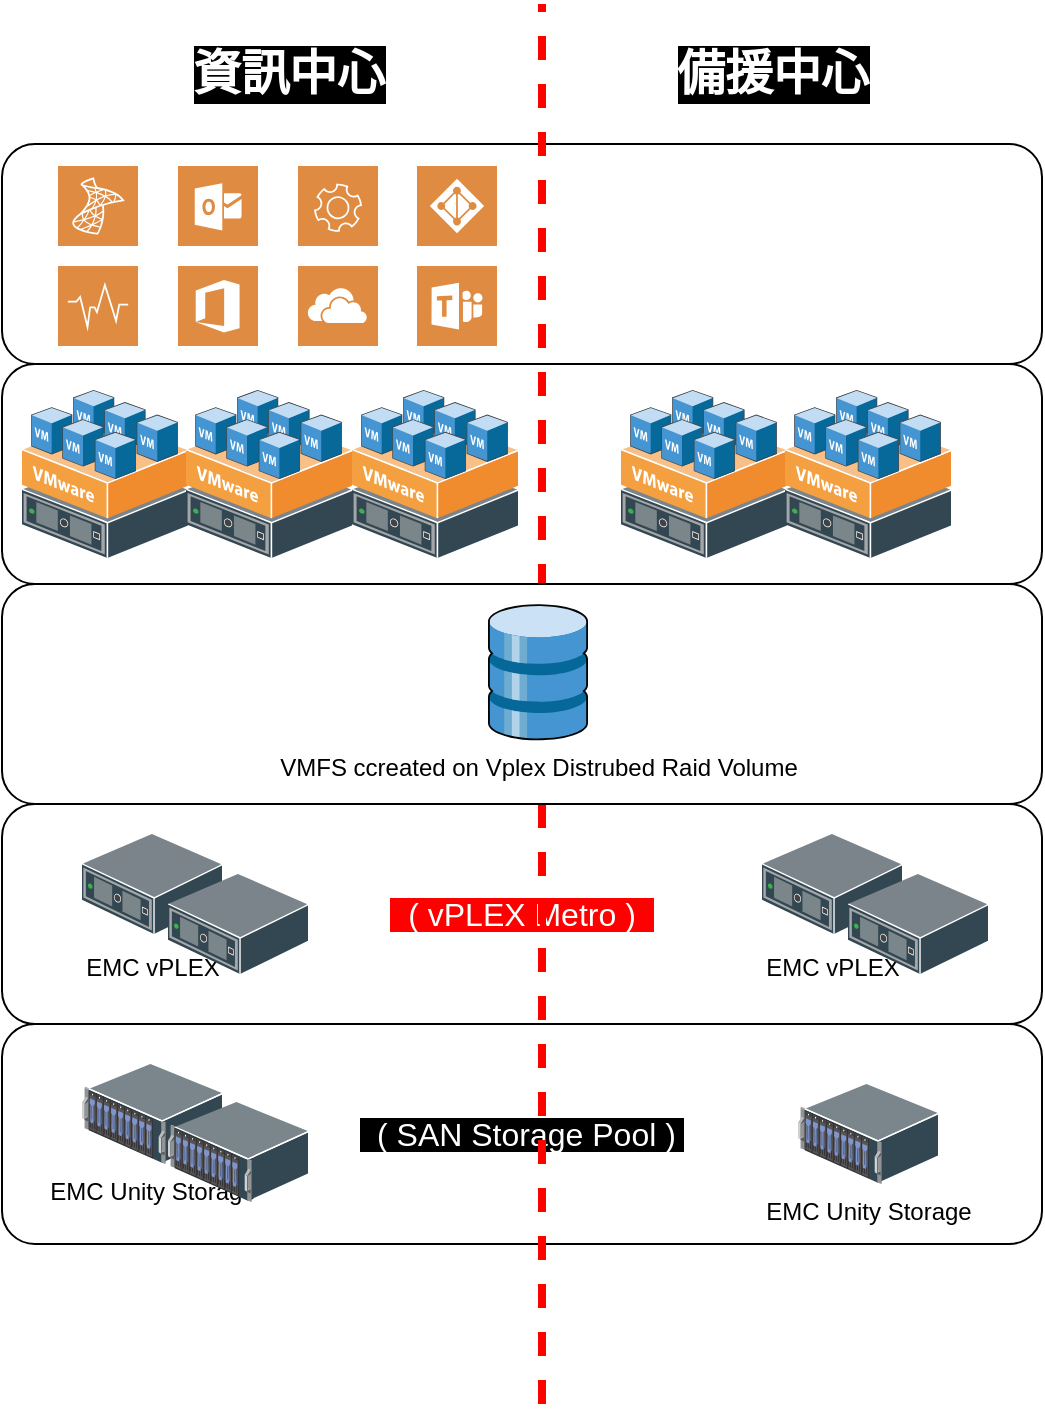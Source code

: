 <mxfile version="15.3.2" type="github">
  <diagram id="q81Tqc-Qohcfp0MkGZEg" name="local-dr-rpo=0">
    <mxGraphModel dx="2942" dy="1122" grid="1" gridSize="10" guides="1" tooltips="1" connect="1" arrows="1" fold="1" page="1" pageScale="1" pageWidth="1169" pageHeight="827" math="0" shadow="0">
      <root>
        <mxCell id="VpI5HfqAKOcKjX_dPZPz-0" />
        <mxCell id="VpI5HfqAKOcKjX_dPZPz-1" parent="VpI5HfqAKOcKjX_dPZPz-0" />
        <mxCell id="HIZQCUx6aUcxExQgt6VD-1" value="&lt;font style=&quot;font-size: 16px&quot; color=&quot;#FFFFFF&quot;&gt;&lt;span style=&quot;background-color: rgb(255 , 0 , 0)&quot;&gt;&amp;nbsp; ( vPLEX Metro )&amp;nbsp;&amp;nbsp; &lt;br&gt;&lt;/span&gt;&lt;/font&gt;" style="rounded=1;whiteSpace=wrap;html=1;" parent="VpI5HfqAKOcKjX_dPZPz-1" vertex="1">
          <mxGeometry x="300" y="460" width="520" height="110" as="geometry" />
        </mxCell>
        <mxCell id="HIZQCUx6aUcxExQgt6VD-0" value="&lt;font style=&quot;font-size: 12px&quot;&gt;EMC vPLEX&lt;/font&gt;" style="shadow=0;dashed=0;html=1;labelPosition=center;verticalLabelPosition=bottom;verticalAlign=top;align=center;outlineConnect=0;shape=mxgraph.veeam.3d.switch;fontSize=15;" parent="VpI5HfqAKOcKjX_dPZPz-1" vertex="1">
          <mxGeometry x="340" y="475" width="70" height="50" as="geometry" />
        </mxCell>
        <mxCell id="HIZQCUx6aUcxExQgt6VD-6" value="&lt;font style=&quot;font-size: 16px&quot;&gt;&lt;span style=&quot;background-color: rgb(0 , 0 , 0)&quot;&gt;&lt;font style=&quot;font-size: 16px&quot; color=&quot;#FFFFFF&quot;&gt;&amp;nbsp; ( SAN Storage Pool )&amp;nbsp; &lt;/font&gt;&lt;/span&gt;&lt;/font&gt;" style="rounded=1;whiteSpace=wrap;html=1;" parent="VpI5HfqAKOcKjX_dPZPz-1" vertex="1">
          <mxGeometry x="300" y="570" width="520" height="110" as="geometry" />
        </mxCell>
        <mxCell id="HIZQCUx6aUcxExQgt6VD-11" value="EMC Unity Storage" style="sketch=0;shadow=0;dashed=0;html=1;labelPosition=center;verticalLabelPosition=bottom;verticalAlign=top;align=center;outlineConnect=0;shape=mxgraph.veeam.3d.physical_storage;" parent="VpI5HfqAKOcKjX_dPZPz-1" vertex="1">
          <mxGeometry x="340" y="590" width="70" height="50" as="geometry" />
        </mxCell>
        <mxCell id="HIZQCUx6aUcxExQgt6VD-12" value="" style="sketch=0;shadow=0;dashed=0;html=1;labelPosition=center;verticalLabelPosition=bottom;verticalAlign=top;align=center;outlineConnect=0;shape=mxgraph.veeam.3d.physical_storage;" parent="VpI5HfqAKOcKjX_dPZPz-1" vertex="1">
          <mxGeometry x="383" y="609" width="70" height="50" as="geometry" />
        </mxCell>
        <mxCell id="HIZQCUx6aUcxExQgt6VD-13" value="" style="shadow=0;dashed=0;html=1;labelPosition=center;verticalLabelPosition=bottom;verticalAlign=top;align=center;outlineConnect=0;shape=mxgraph.veeam.3d.switch;fontSize=15;" parent="VpI5HfqAKOcKjX_dPZPz-1" vertex="1">
          <mxGeometry x="383" y="495" width="70" height="50" as="geometry" />
        </mxCell>
        <mxCell id="HIZQCUx6aUcxExQgt6VD-14" value="&lt;font style=&quot;font-size: 12px&quot;&gt;EMC vPLEX&lt;/font&gt;" style="shadow=0;dashed=0;html=1;labelPosition=center;verticalLabelPosition=bottom;verticalAlign=top;align=center;outlineConnect=0;shape=mxgraph.veeam.3d.switch;fontSize=15;" parent="VpI5HfqAKOcKjX_dPZPz-1" vertex="1">
          <mxGeometry x="680" y="475" width="70" height="50" as="geometry" />
        </mxCell>
        <mxCell id="HIZQCUx6aUcxExQgt6VD-15" value="" style="shadow=0;dashed=0;html=1;labelPosition=center;verticalLabelPosition=bottom;verticalAlign=top;align=center;outlineConnect=0;shape=mxgraph.veeam.3d.switch;fontSize=15;" parent="VpI5HfqAKOcKjX_dPZPz-1" vertex="1">
          <mxGeometry x="723" y="495" width="70" height="50" as="geometry" />
        </mxCell>
        <mxCell id="HIZQCUx6aUcxExQgt6VD-18" value="" style="rounded=1;whiteSpace=wrap;html=1;" parent="VpI5HfqAKOcKjX_dPZPz-1" vertex="1">
          <mxGeometry x="300" y="240" width="520" height="110" as="geometry" />
        </mxCell>
        <mxCell id="HIZQCUx6aUcxExQgt6VD-19" value="" style="sketch=0;shadow=0;dashed=0;html=1;labelPosition=center;verticalLabelPosition=bottom;verticalAlign=top;align=center;outlineConnect=0;shape=mxgraph.veeam.3d.vmware_host;labelBackgroundColor=#000000;fontSize=16;fontColor=#FFFFFF;" parent="VpI5HfqAKOcKjX_dPZPz-1" vertex="1">
          <mxGeometry x="310" y="253" width="83" height="84" as="geometry" />
        </mxCell>
        <mxCell id="HIZQCUx6aUcxExQgt6VD-20" value="" style="sketch=0;shadow=0;dashed=0;html=1;labelPosition=center;verticalLabelPosition=bottom;verticalAlign=top;align=center;outlineConnect=0;shape=mxgraph.veeam.3d.vmware_host;labelBackgroundColor=#000000;fontSize=16;fontColor=#FFFFFF;" parent="VpI5HfqAKOcKjX_dPZPz-1" vertex="1">
          <mxGeometry x="392" y="253" width="83" height="84" as="geometry" />
        </mxCell>
        <mxCell id="HIZQCUx6aUcxExQgt6VD-21" value="" style="sketch=0;shadow=0;dashed=0;html=1;labelPosition=center;verticalLabelPosition=bottom;verticalAlign=top;align=center;outlineConnect=0;shape=mxgraph.veeam.3d.vmware_host;labelBackgroundColor=#000000;fontSize=16;fontColor=#FFFFFF;" parent="VpI5HfqAKOcKjX_dPZPz-1" vertex="1">
          <mxGeometry x="475" y="253" width="83" height="84" as="geometry" />
        </mxCell>
        <mxCell id="HIZQCUx6aUcxExQgt6VD-23" value="" style="sketch=0;shadow=0;dashed=0;html=1;labelPosition=center;verticalLabelPosition=bottom;verticalAlign=top;align=center;outlineConnect=0;shape=mxgraph.veeam.3d.vmware_host;labelBackgroundColor=#000000;fontSize=16;fontColor=#FFFFFF;" parent="VpI5HfqAKOcKjX_dPZPz-1" vertex="1">
          <mxGeometry x="609.5" y="253" width="83" height="84" as="geometry" />
        </mxCell>
        <mxCell id="HIZQCUx6aUcxExQgt6VD-24" value="" style="sketch=0;shadow=0;dashed=0;html=1;labelPosition=center;verticalLabelPosition=bottom;verticalAlign=top;align=center;outlineConnect=0;shape=mxgraph.veeam.3d.vmware_host;labelBackgroundColor=#000000;fontSize=16;fontColor=#FFFFFF;" parent="VpI5HfqAKOcKjX_dPZPz-1" vertex="1">
          <mxGeometry x="691.5" y="253" width="83" height="84" as="geometry" />
        </mxCell>
        <mxCell id="HIZQCUx6aUcxExQgt6VD-25" value="" style="rounded=1;whiteSpace=wrap;html=1;" parent="VpI5HfqAKOcKjX_dPZPz-1" vertex="1">
          <mxGeometry x="300" y="130" width="520" height="110" as="geometry" />
        </mxCell>
        <mxCell id="HIZQCUx6aUcxExQgt6VD-26" value="" style="sketch=0;pointerEvents=1;shadow=0;dashed=0;html=1;strokeColor=none;fillColor=#DF8C42;labelPosition=center;verticalLabelPosition=bottom;verticalAlign=top;align=center;outlineConnect=0;shape=mxgraph.veeam2.microsoft_sql;labelBackgroundColor=#000000;fontSize=16;fontColor=#FFFFFF;flipV=0;" parent="VpI5HfqAKOcKjX_dPZPz-1" vertex="1">
          <mxGeometry x="328" y="141" width="40" height="40" as="geometry" />
        </mxCell>
        <mxCell id="HIZQCUx6aUcxExQgt6VD-27" value="" style="sketch=0;pointerEvents=1;shadow=0;dashed=0;html=1;strokeColor=none;fillColor=#DF8C42;labelPosition=center;verticalLabelPosition=bottom;verticalAlign=top;align=center;outlineConnect=0;shape=mxgraph.veeam2.microsoft_outlook;labelBackgroundColor=#000000;fontSize=16;fontColor=#FFFFFF;flipV=0;" parent="VpI5HfqAKOcKjX_dPZPz-1" vertex="1">
          <mxGeometry x="388" y="141" width="40" height="40" as="geometry" />
        </mxCell>
        <mxCell id="HIZQCUx6aUcxExQgt6VD-29" value="" style="sketch=0;pointerEvents=1;shadow=0;dashed=0;html=1;strokeColor=none;fillColor=#DF8C42;labelPosition=center;verticalLabelPosition=bottom;verticalAlign=top;align=center;outlineConnect=0;shape=mxgraph.veeam2.application;labelBackgroundColor=#000000;fontSize=16;fontColor=#FFFFFF;flipV=0;" parent="VpI5HfqAKOcKjX_dPZPz-1" vertex="1">
          <mxGeometry x="448" y="141" width="40" height="40" as="geometry" />
        </mxCell>
        <mxCell id="HIZQCUx6aUcxExQgt6VD-30" value="" style="sketch=0;pointerEvents=1;shadow=0;dashed=0;html=1;strokeColor=none;fillColor=#DF8C42;labelPosition=center;verticalLabelPosition=bottom;verticalAlign=top;align=center;outlineConnect=0;shape=mxgraph.veeam2.microsoft_active_directory;labelBackgroundColor=#000000;fontSize=16;fontColor=#FFFFFF;flipV=0;" parent="VpI5HfqAKOcKjX_dPZPz-1" vertex="1">
          <mxGeometry x="507.5" y="141" width="40" height="40" as="geometry" />
        </mxCell>
        <mxCell id="HIZQCUx6aUcxExQgt6VD-31" value="" style="sketch=0;pointerEvents=1;shadow=0;dashed=0;html=1;strokeColor=none;fillColor=#DF8C42;labelPosition=center;verticalLabelPosition=bottom;verticalAlign=top;align=center;outlineConnect=0;shape=mxgraph.veeam2.microsoft_scom;labelBackgroundColor=#000000;fontSize=16;fontColor=#FFFFFF;flipV=0;" parent="VpI5HfqAKOcKjX_dPZPz-1" vertex="1">
          <mxGeometry x="328" y="191" width="40" height="40" as="geometry" />
        </mxCell>
        <mxCell id="HIZQCUx6aUcxExQgt6VD-32" value="" style="sketch=0;pointerEvents=1;shadow=0;dashed=0;html=1;strokeColor=none;fillColor=#DF8C42;labelPosition=center;verticalLabelPosition=bottom;verticalAlign=top;align=center;outlineConnect=0;shape=mxgraph.veeam2.microsoft_office;labelBackgroundColor=#000000;fontSize=16;fontColor=#FFFFFF;flipV=0;" parent="VpI5HfqAKOcKjX_dPZPz-1" vertex="1">
          <mxGeometry x="388" y="191" width="40" height="40" as="geometry" />
        </mxCell>
        <mxCell id="HIZQCUx6aUcxExQgt6VD-33" value="" style="sketch=0;pointerEvents=1;shadow=0;dashed=0;html=1;strokeColor=none;fillColor=#DF8C42;labelPosition=center;verticalLabelPosition=bottom;verticalAlign=top;align=center;outlineConnect=0;shape=mxgraph.veeam2.microsoft_onedrive;labelBackgroundColor=#000000;fontSize=16;fontColor=#FFFFFF;flipV=0;" parent="VpI5HfqAKOcKjX_dPZPz-1" vertex="1">
          <mxGeometry x="448" y="191" width="40" height="40" as="geometry" />
        </mxCell>
        <mxCell id="HIZQCUx6aUcxExQgt6VD-35" value="" style="sketch=0;pointerEvents=1;shadow=0;dashed=0;html=1;strokeColor=none;fillColor=#DF8C42;labelPosition=center;verticalLabelPosition=bottom;verticalAlign=top;align=center;outlineConnect=0;shape=mxgraph.veeam2.microsoft_teams;labelBackgroundColor=#000000;fontSize=16;fontColor=#FFFFFF;flipV=0;" parent="VpI5HfqAKOcKjX_dPZPz-1" vertex="1">
          <mxGeometry x="507.5" y="191" width="40" height="40" as="geometry" />
        </mxCell>
        <mxCell id="HIZQCUx6aUcxExQgt6VD-36" value="&lt;span style=&quot;background-color: rgb(0 , 0 , 0)&quot;&gt;&lt;font style=&quot;font-size: 24px&quot;&gt;&lt;b&gt;資訊中心&lt;br&gt;&lt;/b&gt;&lt;/font&gt;&lt;/span&gt;" style="text;html=1;resizable=0;autosize=1;align=center;verticalAlign=middle;points=[];fillColor=none;strokeColor=none;rounded=0;labelBackgroundColor=#000000;fontSize=16;fontColor=#FFFFFF;" parent="VpI5HfqAKOcKjX_dPZPz-1" vertex="1">
          <mxGeometry x="388" y="80" width="110" height="30" as="geometry" />
        </mxCell>
        <mxCell id="HIZQCUx6aUcxExQgt6VD-37" value="&lt;span style=&quot;background-color: rgb(0 , 0 , 0)&quot;&gt;&lt;font style=&quot;font-size: 24px&quot;&gt;&lt;b&gt;備援中心&lt;br&gt;&lt;/b&gt;&lt;/font&gt;&lt;/span&gt;" style="text;html=1;resizable=0;autosize=1;align=center;verticalAlign=middle;points=[];fillColor=none;strokeColor=none;rounded=0;labelBackgroundColor=#000000;fontSize=16;fontColor=#FFFFFF;" parent="VpI5HfqAKOcKjX_dPZPz-1" vertex="1">
          <mxGeometry x="630" y="80" width="110" height="30" as="geometry" />
        </mxCell>
        <mxCell id="HIZQCUx6aUcxExQgt6VD-9" value="" style="endArrow=none;dashed=1;html=1;rounded=0;strokeColor=#FF0000;strokeWidth=4;" parent="VpI5HfqAKOcKjX_dPZPz-1" edge="1">
          <mxGeometry width="50" height="50" relative="1" as="geometry">
            <mxPoint x="570" y="760" as="sourcePoint" />
            <mxPoint x="570" y="60" as="targetPoint" />
          </mxGeometry>
        </mxCell>
        <mxCell id="bQuvBztGsPJA3CvL8pwP-0" value="EMC Unity Storage" style="sketch=0;shadow=0;dashed=0;html=1;labelPosition=center;verticalLabelPosition=bottom;verticalAlign=top;align=center;outlineConnect=0;shape=mxgraph.veeam.3d.physical_storage;" parent="VpI5HfqAKOcKjX_dPZPz-1" vertex="1">
          <mxGeometry x="698" y="600" width="70" height="50" as="geometry" />
        </mxCell>
        <mxCell id="HIZQCUx6aUcxExQgt6VD-5" value="" style="rounded=1;whiteSpace=wrap;html=1;" parent="VpI5HfqAKOcKjX_dPZPz-1" vertex="1">
          <mxGeometry x="300" y="350" width="520" height="110" as="geometry" />
        </mxCell>
        <mxCell id="VpI5HfqAKOcKjX_dPZPz-2" value="VMFS ccreated on Vplex Distrubed Raid Volume" style="shadow=0;dashed=0;html=1;labelPosition=center;verticalLabelPosition=bottom;verticalAlign=top;align=center;outlineConnect=0;shape=mxgraph.veeam.3d.datastore;aspect=fixed;" parent="VpI5HfqAKOcKjX_dPZPz-1" vertex="1">
          <mxGeometry x="543" y="360" width="50" height="68.16" as="geometry" />
        </mxCell>
      </root>
    </mxGraphModel>
  </diagram>
</mxfile>
